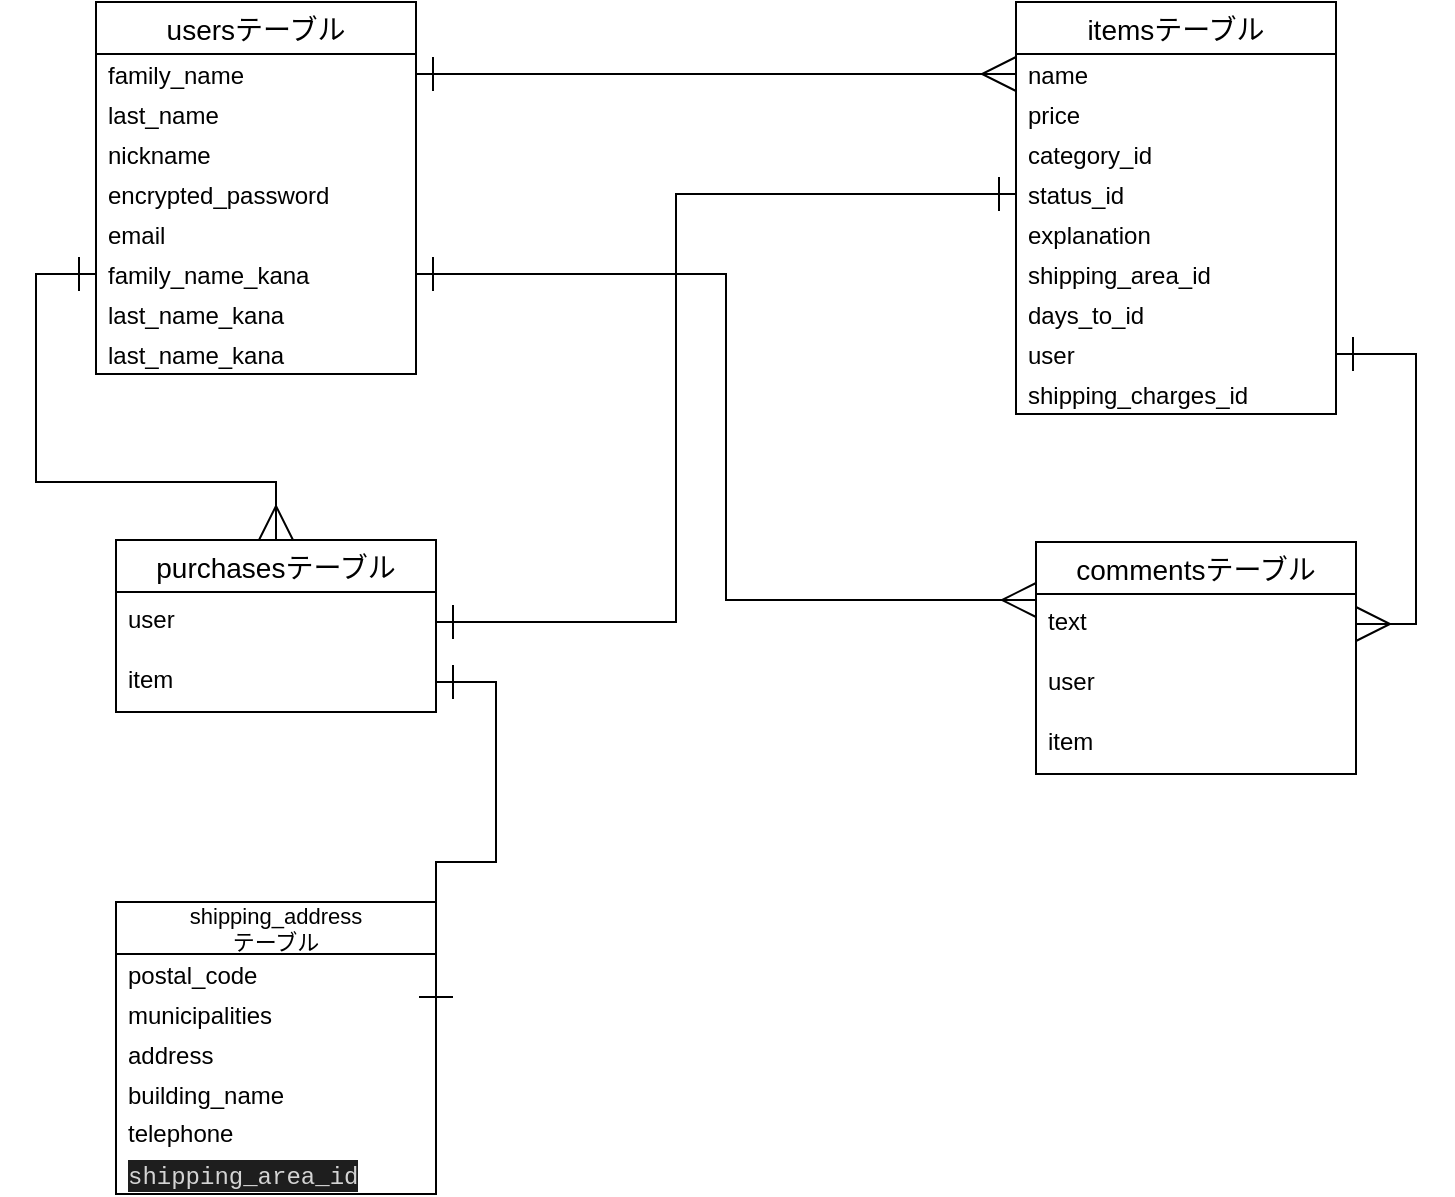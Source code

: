 <mxfile>
    <diagram id="5AAdSPA01HbJfA6THwe-" name="ページ1">
        <mxGraphModel dx="681" dy="561" grid="1" gridSize="10" guides="1" tooltips="1" connect="1" arrows="1" fold="1" page="1" pageScale="1" pageWidth="827" pageHeight="1169" math="0" shadow="0">
            <root>
                <mxCell id="0"/>
                <mxCell id="1" parent="0"/>
                <mxCell id="2" value="usersテーブル" style="swimlane;fontStyle=0;childLayout=stackLayout;horizontal=1;startSize=26;horizontalStack=0;resizeParent=1;resizeParentMax=0;resizeLast=0;collapsible=1;marginBottom=0;align=center;fontSize=14;" parent="1" vertex="1">
                    <mxGeometry x="70" y="230" width="160" height="186" as="geometry">
                        <mxRectangle x="70" y="230" width="50" height="26" as="alternateBounds"/>
                    </mxGeometry>
                </mxCell>
                <mxCell id="28" value="family_name" style="text;strokeColor=none;fillColor=none;spacingLeft=4;spacingRight=4;overflow=hidden;rotatable=0;points=[[0,0.5],[1,0.5]];portConstraint=eastwest;fontSize=12;verticalAlign=middle;" parent="2" vertex="1">
                    <mxGeometry y="26" width="160" height="20" as="geometry"/>
                </mxCell>
                <mxCell id="29" value="last_name" style="text;strokeColor=none;fillColor=none;spacingLeft=4;spacingRight=4;overflow=hidden;rotatable=0;points=[[0,0.5],[1,0.5]];portConstraint=eastwest;fontSize=12;verticalAlign=middle;" parent="2" vertex="1">
                    <mxGeometry y="46" width="160" height="20" as="geometry"/>
                </mxCell>
                <mxCell id="30" value="nickname" style="text;strokeColor=none;fillColor=none;spacingLeft=4;spacingRight=4;overflow=hidden;rotatable=0;points=[[0,0.5],[1,0.5]];portConstraint=eastwest;fontSize=12;verticalAlign=middle;" parent="2" vertex="1">
                    <mxGeometry y="66" width="160" height="20" as="geometry"/>
                </mxCell>
                <mxCell id="31" value="encrypted_password" style="text;strokeColor=none;fillColor=none;spacingLeft=4;spacingRight=4;overflow=hidden;rotatable=0;points=[[0,0.5],[1,0.5]];portConstraint=eastwest;fontSize=12;verticalAlign=middle;" parent="2" vertex="1">
                    <mxGeometry y="86" width="160" height="20" as="geometry"/>
                </mxCell>
                <mxCell id="32" value="email" style="text;strokeColor=none;fillColor=none;spacingLeft=4;spacingRight=4;overflow=hidden;rotatable=0;points=[[0,0.5],[1,0.5]];portConstraint=eastwest;fontSize=12;verticalAlign=middle;" parent="2" vertex="1">
                    <mxGeometry y="106" width="160" height="20" as="geometry"/>
                </mxCell>
                <mxCell id="33" value="family_name_kana" style="text;strokeColor=none;fillColor=none;spacingLeft=4;spacingRight=4;overflow=hidden;rotatable=0;points=[[0,0.5],[1,0.5]];portConstraint=eastwest;fontSize=12;verticalAlign=middle;" parent="2" vertex="1">
                    <mxGeometry y="126" width="160" height="20" as="geometry"/>
                </mxCell>
                <mxCell id="54" value="last_name_kana" style="text;strokeColor=none;fillColor=none;spacingLeft=4;spacingRight=4;overflow=hidden;rotatable=0;points=[[0,0.5],[1,0.5]];portConstraint=eastwest;fontSize=12;verticalAlign=middle;" parent="2" vertex="1">
                    <mxGeometry y="146" width="160" height="20" as="geometry"/>
                </mxCell>
                <mxCell id="63" value="last_name_kana" style="text;strokeColor=none;fillColor=none;spacingLeft=4;spacingRight=4;overflow=hidden;rotatable=0;points=[[0,0.5],[1,0.5]];portConstraint=eastwest;fontSize=12;verticalAlign=middle;" parent="2" vertex="1">
                    <mxGeometry y="166" width="160" height="20" as="geometry"/>
                </mxCell>
                <mxCell id="6" value="itemsテーブル" style="swimlane;fontStyle=0;childLayout=stackLayout;horizontal=1;startSize=26;horizontalStack=0;resizeParent=1;resizeParentMax=0;resizeLast=0;collapsible=1;marginBottom=0;align=center;fontSize=14;" parent="1" vertex="1">
                    <mxGeometry x="530" y="230" width="160" height="206" as="geometry"/>
                </mxCell>
                <mxCell id="7" value="name" style="text;strokeColor=none;fillColor=none;spacingLeft=4;spacingRight=4;overflow=hidden;rotatable=0;points=[[0,0.5],[1,0.5]];portConstraint=eastwest;fontSize=12;verticalAlign=middle;" parent="6" vertex="1">
                    <mxGeometry y="26" width="160" height="20" as="geometry"/>
                </mxCell>
                <mxCell id="34" value="price" style="text;strokeColor=none;fillColor=none;spacingLeft=4;spacingRight=4;overflow=hidden;rotatable=0;points=[[0,0.5],[1,0.5]];portConstraint=eastwest;fontSize=12;verticalAlign=middle;" parent="6" vertex="1">
                    <mxGeometry y="46" width="160" height="20" as="geometry"/>
                </mxCell>
                <mxCell id="36" value="category_id" style="text;strokeColor=none;fillColor=none;spacingLeft=4;spacingRight=4;overflow=hidden;rotatable=0;points=[[0,0.5],[1,0.5]];portConstraint=eastwest;fontSize=12;verticalAlign=middle;" parent="6" vertex="1">
                    <mxGeometry y="66" width="160" height="20" as="geometry"/>
                </mxCell>
                <mxCell id="37" value="status_id" style="text;strokeColor=none;fillColor=none;spacingLeft=4;spacingRight=4;overflow=hidden;rotatable=0;points=[[0,0.5],[1,0.5]];portConstraint=eastwest;fontSize=12;verticalAlign=middle;" parent="6" vertex="1">
                    <mxGeometry y="86" width="160" height="20" as="geometry"/>
                </mxCell>
                <mxCell id="38" value="explanation" style="text;strokeColor=none;fillColor=none;spacingLeft=4;spacingRight=4;overflow=hidden;rotatable=0;points=[[0,0.5],[1,0.5]];portConstraint=eastwest;fontSize=12;verticalAlign=middle;" parent="6" vertex="1">
                    <mxGeometry y="106" width="160" height="20" as="geometry"/>
                </mxCell>
                <mxCell id="39" value="shipping_area_id" style="text;strokeColor=none;fillColor=none;spacingLeft=4;spacingRight=4;overflow=hidden;rotatable=0;points=[[0,0.5],[1,0.5]];portConstraint=eastwest;fontSize=12;verticalAlign=middle;" parent="6" vertex="1">
                    <mxGeometry y="126" width="160" height="20" as="geometry"/>
                </mxCell>
                <mxCell id="40" value="days_to_id" style="text;strokeColor=none;fillColor=none;spacingLeft=4;spacingRight=4;overflow=hidden;rotatable=0;points=[[0,0.5],[1,0.5]];portConstraint=eastwest;fontSize=12;verticalAlign=middle;" parent="6" vertex="1">
                    <mxGeometry y="146" width="160" height="20" as="geometry"/>
                </mxCell>
                <mxCell id="41" value="user" style="text;strokeColor=none;fillColor=none;spacingLeft=4;spacingRight=4;overflow=hidden;rotatable=0;points=[[0,0.5],[1,0.5]];portConstraint=eastwest;fontSize=12;verticalAlign=middle;" parent="6" vertex="1">
                    <mxGeometry y="166" width="160" height="20" as="geometry"/>
                </mxCell>
                <mxCell id="60" value="shipping_charges_id" style="text;strokeColor=none;fillColor=none;spacingLeft=4;spacingRight=4;overflow=hidden;rotatable=0;points=[[0,0.5],[1,0.5]];portConstraint=eastwest;fontSize=12;verticalAlign=middle;" parent="6" vertex="1">
                    <mxGeometry y="186" width="160" height="20" as="geometry"/>
                </mxCell>
                <mxCell id="10" value="purchasesテーブル" style="swimlane;fontStyle=0;childLayout=stackLayout;horizontal=1;startSize=26;horizontalStack=0;resizeParent=1;resizeParentMax=0;resizeLast=0;collapsible=1;marginBottom=0;align=center;fontSize=14;" parent="1" vertex="1">
                    <mxGeometry x="80" y="499" width="160" height="86" as="geometry"/>
                </mxCell>
                <mxCell id="11" value="user" style="text;strokeColor=none;fillColor=none;spacingLeft=4;spacingRight=4;overflow=hidden;rotatable=0;points=[[0,0.5],[1,0.5]];portConstraint=eastwest;fontSize=12;" parent="10" vertex="1">
                    <mxGeometry y="26" width="160" height="30" as="geometry"/>
                </mxCell>
                <mxCell id="12" value="item" style="text;strokeColor=none;fillColor=none;spacingLeft=4;spacingRight=4;overflow=hidden;rotatable=0;points=[[0,0.5],[1,0.5]];portConstraint=eastwest;fontSize=12;" parent="10" vertex="1">
                    <mxGeometry y="56" width="160" height="30" as="geometry"/>
                </mxCell>
                <mxCell id="14" value="commentsテーブル" style="swimlane;fontStyle=0;childLayout=stackLayout;horizontal=1;startSize=26;horizontalStack=0;resizeParent=1;resizeParentMax=0;resizeLast=0;collapsible=1;marginBottom=0;align=center;fontSize=14;" parent="1" vertex="1">
                    <mxGeometry x="540" y="500" width="160" height="116" as="geometry"/>
                </mxCell>
                <mxCell id="15" value="text" style="text;strokeColor=none;fillColor=none;spacingLeft=4;spacingRight=4;overflow=hidden;rotatable=0;points=[[0,0.5],[1,0.5]];portConstraint=eastwest;fontSize=12;" parent="14" vertex="1">
                    <mxGeometry y="26" width="160" height="30" as="geometry"/>
                </mxCell>
                <mxCell id="16" value="user" style="text;strokeColor=none;fillColor=none;spacingLeft=4;spacingRight=4;overflow=hidden;rotatable=0;points=[[0,0.5],[1,0.5]];portConstraint=eastwest;fontSize=12;" parent="14" vertex="1">
                    <mxGeometry y="56" width="160" height="30" as="geometry"/>
                </mxCell>
                <mxCell id="17" value="item" style="text;strokeColor=none;fillColor=none;spacingLeft=4;spacingRight=4;overflow=hidden;rotatable=0;points=[[0,0.5],[1,0.5]];portConstraint=eastwest;fontSize=12;" parent="14" vertex="1">
                    <mxGeometry y="86" width="160" height="30" as="geometry"/>
                </mxCell>
                <mxCell id="18" value="shipping_address&#10;テーブル" style="swimlane;fontStyle=0;childLayout=stackLayout;horizontal=1;startSize=26;horizontalStack=0;resizeParent=1;resizeParentMax=0;resizeLast=0;collapsible=1;marginBottom=0;align=center;fontSize=11;" parent="1" vertex="1">
                    <mxGeometry x="80" y="680" width="160" height="146" as="geometry"/>
                </mxCell>
                <mxCell id="19" value="postal_code" style="text;strokeColor=none;fillColor=none;spacingLeft=4;spacingRight=4;overflow=hidden;rotatable=0;points=[[0,0.5],[1,0.5]];portConstraint=eastwest;fontSize=12;verticalAlign=middle;" parent="18" vertex="1">
                    <mxGeometry y="26" width="160" height="20" as="geometry"/>
                </mxCell>
                <mxCell id="43" value="municipalities" style="text;strokeColor=none;fillColor=none;spacingLeft=4;spacingRight=4;overflow=hidden;rotatable=0;points=[[0,0.5],[1,0.5]];portConstraint=eastwest;fontSize=12;verticalAlign=middle;" parent="18" vertex="1">
                    <mxGeometry y="46" width="160" height="20" as="geometry"/>
                </mxCell>
                <mxCell id="44" value="address" style="text;strokeColor=none;fillColor=none;spacingLeft=4;spacingRight=4;overflow=hidden;rotatable=0;points=[[0,0.5],[1,0.5]];portConstraint=eastwest;fontSize=12;verticalAlign=middle;" parent="18" vertex="1">
                    <mxGeometry y="66" width="160" height="20" as="geometry"/>
                </mxCell>
                <mxCell id="45" value="building_name" style="text;strokeColor=none;fillColor=none;spacingLeft=4;spacingRight=4;overflow=hidden;rotatable=0;points=[[0,0.5],[1,0.5]];portConstraint=eastwest;fontSize=12;verticalAlign=middle;" parent="18" vertex="1">
                    <mxGeometry y="86" width="160" height="20" as="geometry"/>
                </mxCell>
                <mxCell id="46" value="telephone" style="text;strokeColor=none;fillColor=none;spacingLeft=4;spacingRight=4;overflow=hidden;rotatable=0;points=[[0,0.5],[1,0.5]];portConstraint=eastwest;fontSize=12;verticalAlign=middle;html=1;" parent="18" vertex="1">
                    <mxGeometry y="106" width="160" height="20" as="geometry"/>
                </mxCell>
                <mxCell id="62" value="&lt;div style=&quot;color: rgb(212 , 212 , 212) ; background-color: rgb(30 , 30 , 30) ; font-family: &amp;#34;menlo&amp;#34; , &amp;#34;monaco&amp;#34; , &amp;#34;courier new&amp;#34; , monospace ; line-height: 18px&quot;&gt;shipping_area_id&lt;/div&gt;" style="text;strokeColor=none;fillColor=none;spacingLeft=4;spacingRight=4;overflow=hidden;rotatable=0;points=[[0,0.5],[1,0.5]];portConstraint=eastwest;fontSize=12;verticalAlign=middle;html=1;" parent="18" vertex="1">
                    <mxGeometry y="126" width="160" height="20" as="geometry"/>
                </mxCell>
                <mxCell id="48" style="edgeStyle=orthogonalEdgeStyle;rounded=0;orthogonalLoop=1;jettySize=auto;html=1;exitX=1;exitY=0.5;exitDx=0;exitDy=0;entryX=0;entryY=0.25;entryDx=0;entryDy=0;fontSize=12;startArrow=ERone;startFill=0;endArrow=ERmany;endFill=0;startSize=15;endSize=15;sourcePerimeterSpacing=0;strokeWidth=1;" parent="1" source="33" target="14" edge="1">
                    <mxGeometry relative="1" as="geometry"/>
                </mxCell>
                <mxCell id="49" style="edgeStyle=orthogonalEdgeStyle;rounded=0;orthogonalLoop=1;jettySize=auto;html=1;exitX=0;exitY=0.5;exitDx=0;exitDy=0;fontSize=12;startArrow=ERone;startFill=0;endArrow=ERmany;endFill=0;startSize=15;endSize=15;sourcePerimeterSpacing=0;strokeWidth=1;spacingBottom=0;spacingTop=0;spacing=5;spacingRight=0;" parent="1" source="33" target="10" edge="1">
                    <mxGeometry relative="1" as="geometry">
                        <mxPoint x="50" y="460" as="targetPoint"/>
                        <Array as="points">
                            <mxPoint x="40" y="366"/>
                            <mxPoint x="40" y="470"/>
                            <mxPoint x="160" y="470"/>
                        </Array>
                    </mxGeometry>
                </mxCell>
                <mxCell id="50" style="edgeStyle=orthogonalEdgeStyle;rounded=0;orthogonalLoop=1;jettySize=auto;html=1;exitX=1;exitY=0.5;exitDx=0;exitDy=0;entryX=0;entryY=0.5;entryDx=0;entryDy=0;fontSize=12;startArrow=ERone;startFill=0;endArrow=ERmany;endFill=0;startSize=15;endSize=15;sourcePerimeterSpacing=0;strokeWidth=1;" parent="1" source="28" target="7" edge="1">
                    <mxGeometry relative="1" as="geometry"/>
                </mxCell>
                <mxCell id="51" style="edgeStyle=orthogonalEdgeStyle;rounded=0;orthogonalLoop=1;jettySize=auto;html=1;exitX=1;exitY=0.5;exitDx=0;exitDy=0;entryX=1;entryY=0.5;entryDx=0;entryDy=0;fontSize=12;startArrow=ERone;startFill=0;endArrow=ERmany;endFill=0;startSize=15;endSize=15;sourcePerimeterSpacing=0;strokeWidth=1;" parent="1" source="41" target="15" edge="1">
                    <mxGeometry relative="1" as="geometry"/>
                </mxCell>
                <mxCell id="53" style="edgeStyle=orthogonalEdgeStyle;rounded=0;orthogonalLoop=1;jettySize=auto;html=1;exitX=1;exitY=0.5;exitDx=0;exitDy=0;entryX=1;entryY=0.5;entryDx=0;entryDy=0;fontSize=15;startArrow=ERone;startFill=0;endArrow=ERone;endFill=0;startSize=15;endSize=15;sourcePerimeterSpacing=0;strokeWidth=1;" parent="1" source="12" edge="1">
                    <mxGeometry relative="1" as="geometry">
                        <mxPoint x="240" y="736" as="targetPoint"/>
                        <Array as="points">
                            <mxPoint x="270" y="570"/>
                            <mxPoint x="270" y="660"/>
                            <mxPoint x="240" y="660"/>
                        </Array>
                    </mxGeometry>
                </mxCell>
                <mxCell id="61" style="edgeStyle=orthogonalEdgeStyle;rounded=0;orthogonalLoop=1;jettySize=auto;html=1;exitX=1;exitY=0.5;exitDx=0;exitDy=0;entryX=0;entryY=0.5;entryDx=0;entryDy=0;fontSize=12;startSize=15;sourcePerimeterSpacing=0;startArrow=ERone;startFill=0;endArrow=ERone;endFill=0;endSize=15;" parent="1" source="11" target="37" edge="1">
                    <mxGeometry relative="1" as="geometry">
                        <Array as="points">
                            <mxPoint x="360" y="540"/>
                            <mxPoint x="360" y="326"/>
                        </Array>
                    </mxGeometry>
                </mxCell>
            </root>
        </mxGraphModel>
    </diagram>
</mxfile>